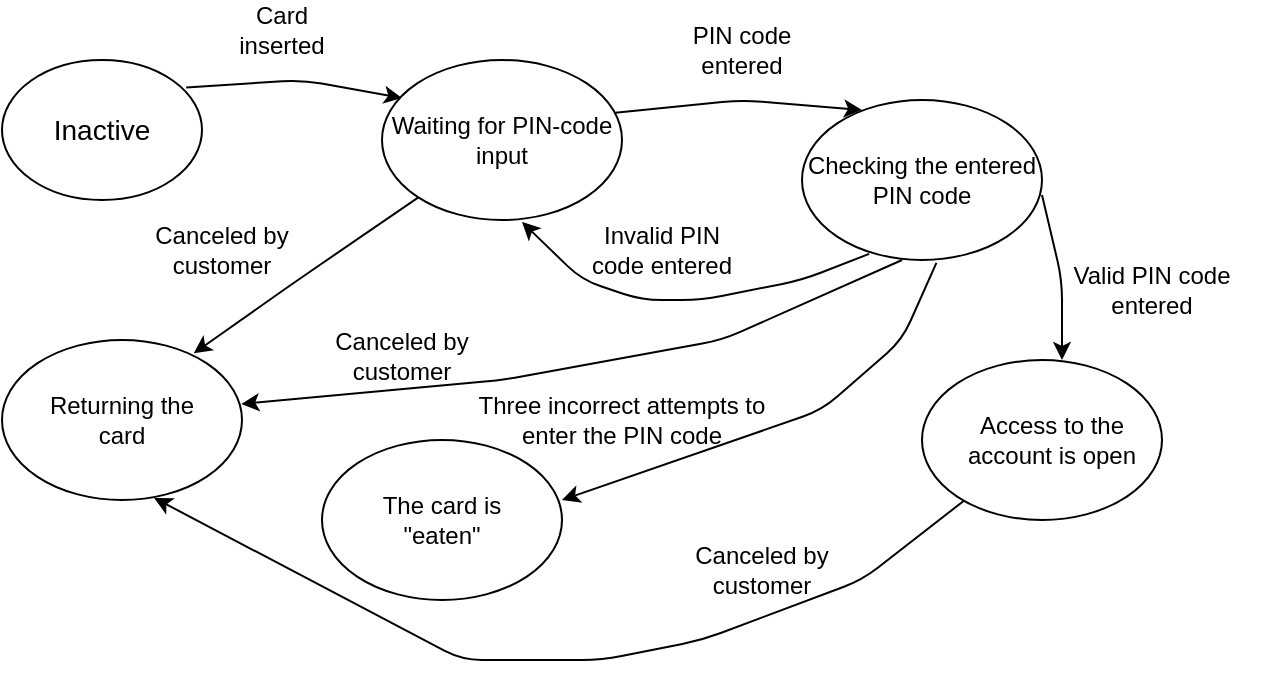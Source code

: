<mxfile version="14.9.2" type="github">
  <diagram id="jmHZJPAKmWra3bVBh0cq" name="Page-1">
    <mxGraphModel dx="716" dy="359" grid="1" gridSize="10" guides="1" tooltips="1" connect="1" arrows="1" fold="1" page="1" pageScale="1" pageWidth="827" pageHeight="1169" math="0" shadow="0">
      <root>
        <mxCell id="0" />
        <mxCell id="1" parent="0" />
        <mxCell id="Of2l3aPvCOEOkEXACFMR-63" value="" style="ellipse;whiteSpace=wrap;html=1;" vertex="1" parent="1">
          <mxGeometry x="190" y="160" width="100" height="70" as="geometry" />
        </mxCell>
        <mxCell id="Of2l3aPvCOEOkEXACFMR-64" value="&lt;font style=&quot;font-size: 14px&quot;&gt;Inactive&lt;/font&gt;" style="text;html=1;strokeColor=none;fillColor=none;align=center;verticalAlign=middle;whiteSpace=wrap;rounded=0;" vertex="1" parent="1">
          <mxGeometry x="220" y="185" width="40" height="20" as="geometry" />
        </mxCell>
        <mxCell id="Of2l3aPvCOEOkEXACFMR-66" value="" style="endArrow=classic;html=1;exitX=0.921;exitY=0.196;exitDx=0;exitDy=0;exitPerimeter=0;" edge="1" parent="1" source="Of2l3aPvCOEOkEXACFMR-63">
          <mxGeometry width="50" height="50" relative="1" as="geometry">
            <mxPoint x="320" y="170" as="sourcePoint" />
            <mxPoint x="390" y="179" as="targetPoint" />
            <Array as="points">
              <mxPoint x="340" y="170" />
            </Array>
          </mxGeometry>
        </mxCell>
        <mxCell id="Of2l3aPvCOEOkEXACFMR-67" value="&lt;font style=&quot;font-size: 12px&quot;&gt;Card inserted&lt;/font&gt;" style="text;html=1;strokeColor=none;fillColor=none;align=center;verticalAlign=middle;whiteSpace=wrap;rounded=0;" vertex="1" parent="1">
          <mxGeometry x="300" y="130" width="60" height="30" as="geometry" />
        </mxCell>
        <mxCell id="Of2l3aPvCOEOkEXACFMR-68" value="" style="ellipse;whiteSpace=wrap;html=1;" vertex="1" parent="1">
          <mxGeometry x="380" y="160" width="120" height="80" as="geometry" />
        </mxCell>
        <mxCell id="Of2l3aPvCOEOkEXACFMR-69" value="Waiting for PIN-code input" style="text;html=1;strokeColor=none;fillColor=none;align=center;verticalAlign=middle;whiteSpace=wrap;rounded=0;" vertex="1" parent="1">
          <mxGeometry x="370" y="185" width="140" height="30" as="geometry" />
        </mxCell>
        <mxCell id="Of2l3aPvCOEOkEXACFMR-70" value="" style="endArrow=classic;html=1;exitX=0.972;exitY=0.33;exitDx=0;exitDy=0;exitPerimeter=0;" edge="1" parent="1" source="Of2l3aPvCOEOkEXACFMR-68">
          <mxGeometry width="50" height="50" relative="1" as="geometry">
            <mxPoint x="500.0" y="179.72" as="sourcePoint" />
            <mxPoint x="620" y="185" as="targetPoint" />
            <Array as="points">
              <mxPoint x="560" y="180" />
            </Array>
          </mxGeometry>
        </mxCell>
        <mxCell id="Of2l3aPvCOEOkEXACFMR-71" value="" style="ellipse;whiteSpace=wrap;html=1;" vertex="1" parent="1">
          <mxGeometry x="590" y="180" width="120" height="80" as="geometry" />
        </mxCell>
        <mxCell id="Of2l3aPvCOEOkEXACFMR-73" value="Checking the entered PIN code" style="text;html=1;strokeColor=none;fillColor=none;align=center;verticalAlign=middle;whiteSpace=wrap;rounded=0;" vertex="1" parent="1">
          <mxGeometry x="590" y="205" width="120" height="30" as="geometry" />
        </mxCell>
        <mxCell id="Of2l3aPvCOEOkEXACFMR-74" value="PIN code entered" style="text;html=1;strokeColor=none;fillColor=none;align=center;verticalAlign=middle;whiteSpace=wrap;rounded=0;" vertex="1" parent="1">
          <mxGeometry x="520" y="140" width="80" height="30" as="geometry" />
        </mxCell>
        <mxCell id="Of2l3aPvCOEOkEXACFMR-75" value="" style="ellipse;whiteSpace=wrap;html=1;" vertex="1" parent="1">
          <mxGeometry x="650" y="310" width="120" height="80" as="geometry" />
        </mxCell>
        <mxCell id="Of2l3aPvCOEOkEXACFMR-76" value="Access to the account is open" style="text;html=1;strokeColor=none;fillColor=none;align=center;verticalAlign=middle;whiteSpace=wrap;rounded=0;" vertex="1" parent="1">
          <mxGeometry x="660" y="335" width="110" height="30" as="geometry" />
        </mxCell>
        <mxCell id="Of2l3aPvCOEOkEXACFMR-77" value="" style="endArrow=classic;html=1;exitX=1;exitY=0.75;exitDx=0;exitDy=0;" edge="1" parent="1" source="Of2l3aPvCOEOkEXACFMR-73">
          <mxGeometry width="50" height="50" relative="1" as="geometry">
            <mxPoint x="670.0" y="273.72" as="sourcePoint" />
            <mxPoint x="720" y="310" as="targetPoint" />
            <Array as="points">
              <mxPoint x="720" y="270" />
            </Array>
          </mxGeometry>
        </mxCell>
        <mxCell id="Of2l3aPvCOEOkEXACFMR-78" value="Valid PIN code entered" style="text;html=1;strokeColor=none;fillColor=none;align=center;verticalAlign=middle;whiteSpace=wrap;rounded=0;" vertex="1" parent="1">
          <mxGeometry x="710" y="260" width="110" height="30" as="geometry" />
        </mxCell>
        <mxCell id="Of2l3aPvCOEOkEXACFMR-79" value="" style="endArrow=classic;html=1;exitX=0.28;exitY=0.962;exitDx=0;exitDy=0;exitPerimeter=0;" edge="1" parent="1" source="Of2l3aPvCOEOkEXACFMR-71">
          <mxGeometry width="50" height="50" relative="1" as="geometry">
            <mxPoint x="542.1" y="274.22" as="sourcePoint" />
            <mxPoint x="450" y="241" as="targetPoint" />
            <Array as="points">
              <mxPoint x="590" y="270" />
              <mxPoint x="540" y="280" />
              <mxPoint x="510" y="280" />
              <mxPoint x="480" y="270" />
            </Array>
          </mxGeometry>
        </mxCell>
        <mxCell id="Of2l3aPvCOEOkEXACFMR-80" value="Invalid PIN code entered" style="text;html=1;strokeColor=none;fillColor=none;align=center;verticalAlign=middle;whiteSpace=wrap;rounded=0;" vertex="1" parent="1">
          <mxGeometry x="480" y="240" width="80" height="30" as="geometry" />
        </mxCell>
        <mxCell id="Of2l3aPvCOEOkEXACFMR-82" value="Three incorrect attempts to enter the PIN code" style="text;html=1;strokeColor=none;fillColor=none;align=center;verticalAlign=middle;whiteSpace=wrap;rounded=0;" vertex="1" parent="1">
          <mxGeometry x="420" y="315" width="160" height="50" as="geometry" />
        </mxCell>
        <mxCell id="Of2l3aPvCOEOkEXACFMR-83" value="" style="endArrow=classic;html=1;exitX=0.56;exitY=1.018;exitDx=0;exitDy=0;exitPerimeter=0;" edge="1" parent="1" source="Of2l3aPvCOEOkEXACFMR-71">
          <mxGeometry width="50" height="50" relative="1" as="geometry">
            <mxPoint x="470.0" y="338.72" as="sourcePoint" />
            <mxPoint x="470" y="380" as="targetPoint" />
            <Array as="points">
              <mxPoint x="640" y="300" />
              <mxPoint x="600" y="335" />
            </Array>
          </mxGeometry>
        </mxCell>
        <mxCell id="Of2l3aPvCOEOkEXACFMR-84" value="" style="ellipse;whiteSpace=wrap;html=1;" vertex="1" parent="1">
          <mxGeometry x="350" y="350" width="120" height="80" as="geometry" />
        </mxCell>
        <mxCell id="Of2l3aPvCOEOkEXACFMR-85" value="The card is &quot;eaten&quot;" style="text;html=1;strokeColor=none;fillColor=none;align=center;verticalAlign=middle;whiteSpace=wrap;rounded=0;" vertex="1" parent="1">
          <mxGeometry x="375" y="380" width="70" height="20" as="geometry" />
        </mxCell>
        <mxCell id="Of2l3aPvCOEOkEXACFMR-86" value="" style="ellipse;whiteSpace=wrap;html=1;" vertex="1" parent="1">
          <mxGeometry x="190" y="300" width="120" height="80" as="geometry" />
        </mxCell>
        <mxCell id="Of2l3aPvCOEOkEXACFMR-87" value="Returning the card" style="text;html=1;strokeColor=none;fillColor=none;align=center;verticalAlign=middle;whiteSpace=wrap;rounded=0;" vertex="1" parent="1">
          <mxGeometry x="210" y="322.5" width="80" height="35" as="geometry" />
        </mxCell>
        <mxCell id="Of2l3aPvCOEOkEXACFMR-88" value="" style="endArrow=classic;html=1;entryX=0.799;entryY=0.083;entryDx=0;entryDy=0;entryPerimeter=0;" edge="1" parent="1" source="Of2l3aPvCOEOkEXACFMR-68" target="Of2l3aPvCOEOkEXACFMR-86">
          <mxGeometry width="50" height="50" relative="1" as="geometry">
            <mxPoint x="280.0" y="273.72" as="sourcePoint" />
            <mxPoint x="387.9" y="279" as="targetPoint" />
            <Array as="points">
              <mxPoint x="337.9" y="270" />
            </Array>
          </mxGeometry>
        </mxCell>
        <mxCell id="Of2l3aPvCOEOkEXACFMR-89" value="Canceled by customer" style="text;html=1;strokeColor=none;fillColor=none;align=center;verticalAlign=middle;whiteSpace=wrap;rounded=0;" vertex="1" parent="1">
          <mxGeometry x="260" y="240" width="80" height="30" as="geometry" />
        </mxCell>
        <mxCell id="Of2l3aPvCOEOkEXACFMR-90" value="Canceled by customer" style="text;html=1;strokeColor=none;fillColor=none;align=center;verticalAlign=middle;whiteSpace=wrap;rounded=0;" vertex="1" parent="1">
          <mxGeometry x="530" y="400" width="80" height="30" as="geometry" />
        </mxCell>
        <mxCell id="Of2l3aPvCOEOkEXACFMR-91" value="Canceled by customer" style="text;html=1;strokeColor=none;fillColor=none;align=center;verticalAlign=middle;whiteSpace=wrap;rounded=0;" vertex="1" parent="1">
          <mxGeometry x="350" y="292.5" width="80" height="30" as="geometry" />
        </mxCell>
        <mxCell id="Of2l3aPvCOEOkEXACFMR-92" value="" style="endArrow=classic;html=1;entryX=0.997;entryY=0.4;entryDx=0;entryDy=0;entryPerimeter=0;exitX=0.417;exitY=1;exitDx=0;exitDy=0;exitPerimeter=0;" edge="1" parent="1" source="Of2l3aPvCOEOkEXACFMR-71" target="Of2l3aPvCOEOkEXACFMR-86">
          <mxGeometry width="50" height="50" relative="1" as="geometry">
            <mxPoint x="630" y="260" as="sourcePoint" />
            <mxPoint x="467.9" y="300" as="targetPoint" />
            <Array as="points">
              <mxPoint x="550" y="300" />
              <mxPoint x="440" y="320" />
            </Array>
          </mxGeometry>
        </mxCell>
        <mxCell id="Of2l3aPvCOEOkEXACFMR-93" value="" style="endArrow=classic;html=1;entryX=0.634;entryY=0.987;entryDx=0;entryDy=0;entryPerimeter=0;" edge="1" parent="1" source="Of2l3aPvCOEOkEXACFMR-75" target="Of2l3aPvCOEOkEXACFMR-86">
          <mxGeometry width="50" height="50" relative="1" as="geometry">
            <mxPoint x="492.1" y="423.72" as="sourcePoint" />
            <mxPoint x="320" y="430" as="targetPoint" />
            <Array as="points">
              <mxPoint x="620" y="420" />
              <mxPoint x="540" y="450" />
              <mxPoint x="490" y="460" />
              <mxPoint x="420" y="460" />
            </Array>
          </mxGeometry>
        </mxCell>
      </root>
    </mxGraphModel>
  </diagram>
</mxfile>
